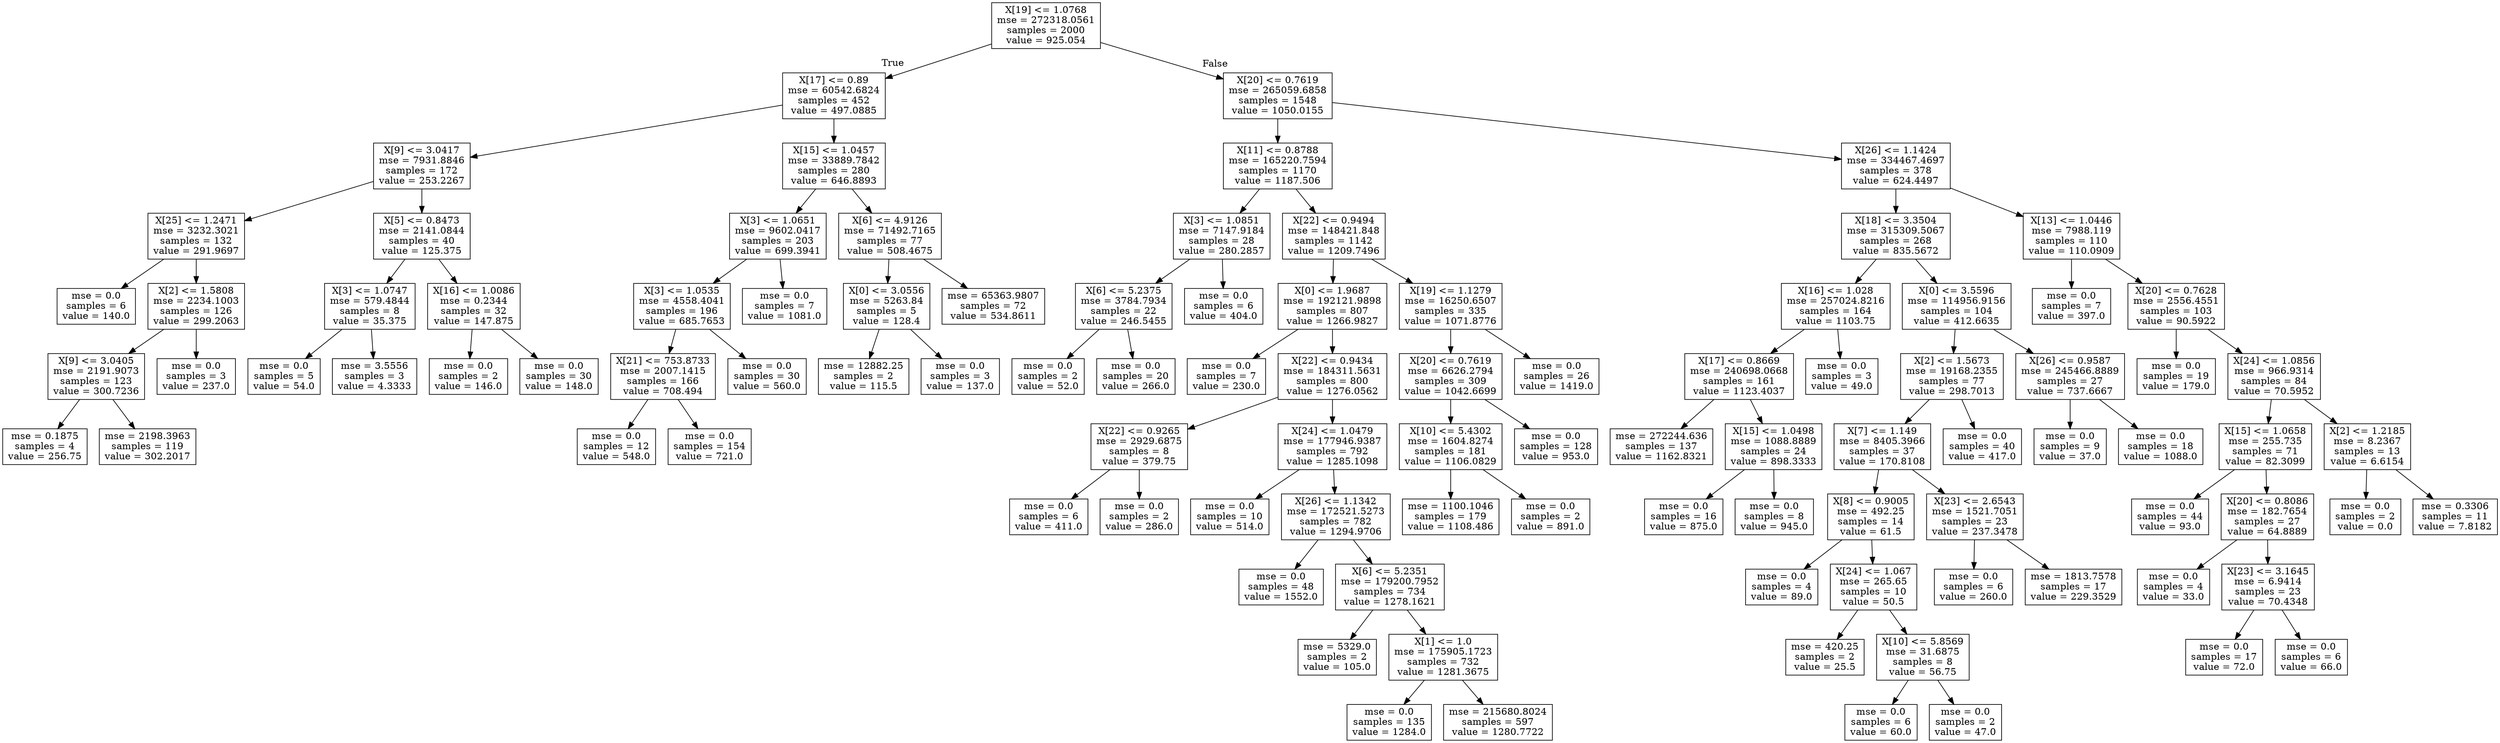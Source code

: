 digraph Tree {
node [shape=box] ;
0 [label="X[19] <= 1.0768\nmse = 272318.0561\nsamples = 2000\nvalue = 925.054"] ;
1 [label="X[17] <= 0.89\nmse = 60542.6824\nsamples = 452\nvalue = 497.0885"] ;
0 -> 1 [labeldistance=2.5, labelangle=45, headlabel="True"] ;
2 [label="X[9] <= 3.0417\nmse = 7931.8846\nsamples = 172\nvalue = 253.2267"] ;
1 -> 2 ;
3 [label="X[25] <= 1.2471\nmse = 3232.3021\nsamples = 132\nvalue = 291.9697"] ;
2 -> 3 ;
4 [label="mse = 0.0\nsamples = 6\nvalue = 140.0"] ;
3 -> 4 ;
5 [label="X[2] <= 1.5808\nmse = 2234.1003\nsamples = 126\nvalue = 299.2063"] ;
3 -> 5 ;
6 [label="X[9] <= 3.0405\nmse = 2191.9073\nsamples = 123\nvalue = 300.7236"] ;
5 -> 6 ;
7 [label="mse = 0.1875\nsamples = 4\nvalue = 256.75"] ;
6 -> 7 ;
8 [label="mse = 2198.3963\nsamples = 119\nvalue = 302.2017"] ;
6 -> 8 ;
9 [label="mse = 0.0\nsamples = 3\nvalue = 237.0"] ;
5 -> 9 ;
10 [label="X[5] <= 0.8473\nmse = 2141.0844\nsamples = 40\nvalue = 125.375"] ;
2 -> 10 ;
11 [label="X[3] <= 1.0747\nmse = 579.4844\nsamples = 8\nvalue = 35.375"] ;
10 -> 11 ;
12 [label="mse = 0.0\nsamples = 5\nvalue = 54.0"] ;
11 -> 12 ;
13 [label="mse = 3.5556\nsamples = 3\nvalue = 4.3333"] ;
11 -> 13 ;
14 [label="X[16] <= 1.0086\nmse = 0.2344\nsamples = 32\nvalue = 147.875"] ;
10 -> 14 ;
15 [label="mse = 0.0\nsamples = 2\nvalue = 146.0"] ;
14 -> 15 ;
16 [label="mse = 0.0\nsamples = 30\nvalue = 148.0"] ;
14 -> 16 ;
17 [label="X[15] <= 1.0457\nmse = 33889.7842\nsamples = 280\nvalue = 646.8893"] ;
1 -> 17 ;
18 [label="X[3] <= 1.0651\nmse = 9602.0417\nsamples = 203\nvalue = 699.3941"] ;
17 -> 18 ;
19 [label="X[3] <= 1.0535\nmse = 4558.4041\nsamples = 196\nvalue = 685.7653"] ;
18 -> 19 ;
20 [label="X[21] <= 753.8733\nmse = 2007.1415\nsamples = 166\nvalue = 708.494"] ;
19 -> 20 ;
21 [label="mse = 0.0\nsamples = 12\nvalue = 548.0"] ;
20 -> 21 ;
22 [label="mse = 0.0\nsamples = 154\nvalue = 721.0"] ;
20 -> 22 ;
23 [label="mse = 0.0\nsamples = 30\nvalue = 560.0"] ;
19 -> 23 ;
24 [label="mse = 0.0\nsamples = 7\nvalue = 1081.0"] ;
18 -> 24 ;
25 [label="X[6] <= 4.9126\nmse = 71492.7165\nsamples = 77\nvalue = 508.4675"] ;
17 -> 25 ;
26 [label="X[0] <= 3.0556\nmse = 5263.84\nsamples = 5\nvalue = 128.4"] ;
25 -> 26 ;
27 [label="mse = 12882.25\nsamples = 2\nvalue = 115.5"] ;
26 -> 27 ;
28 [label="mse = 0.0\nsamples = 3\nvalue = 137.0"] ;
26 -> 28 ;
29 [label="mse = 65363.9807\nsamples = 72\nvalue = 534.8611"] ;
25 -> 29 ;
30 [label="X[20] <= 0.7619\nmse = 265059.6858\nsamples = 1548\nvalue = 1050.0155"] ;
0 -> 30 [labeldistance=2.5, labelangle=-45, headlabel="False"] ;
31 [label="X[11] <= 0.8788\nmse = 165220.7594\nsamples = 1170\nvalue = 1187.506"] ;
30 -> 31 ;
32 [label="X[3] <= 1.0851\nmse = 7147.9184\nsamples = 28\nvalue = 280.2857"] ;
31 -> 32 ;
33 [label="X[6] <= 5.2375\nmse = 3784.7934\nsamples = 22\nvalue = 246.5455"] ;
32 -> 33 ;
34 [label="mse = 0.0\nsamples = 2\nvalue = 52.0"] ;
33 -> 34 ;
35 [label="mse = 0.0\nsamples = 20\nvalue = 266.0"] ;
33 -> 35 ;
36 [label="mse = 0.0\nsamples = 6\nvalue = 404.0"] ;
32 -> 36 ;
37 [label="X[22] <= 0.9494\nmse = 148421.848\nsamples = 1142\nvalue = 1209.7496"] ;
31 -> 37 ;
38 [label="X[0] <= 1.9687\nmse = 192121.9898\nsamples = 807\nvalue = 1266.9827"] ;
37 -> 38 ;
39 [label="mse = 0.0\nsamples = 7\nvalue = 230.0"] ;
38 -> 39 ;
40 [label="X[22] <= 0.9434\nmse = 184311.5631\nsamples = 800\nvalue = 1276.0562"] ;
38 -> 40 ;
41 [label="X[22] <= 0.9265\nmse = 2929.6875\nsamples = 8\nvalue = 379.75"] ;
40 -> 41 ;
42 [label="mse = 0.0\nsamples = 6\nvalue = 411.0"] ;
41 -> 42 ;
43 [label="mse = 0.0\nsamples = 2\nvalue = 286.0"] ;
41 -> 43 ;
44 [label="X[24] <= 1.0479\nmse = 177946.9387\nsamples = 792\nvalue = 1285.1098"] ;
40 -> 44 ;
45 [label="mse = 0.0\nsamples = 10\nvalue = 514.0"] ;
44 -> 45 ;
46 [label="X[26] <= 1.1342\nmse = 172521.5273\nsamples = 782\nvalue = 1294.9706"] ;
44 -> 46 ;
47 [label="mse = 0.0\nsamples = 48\nvalue = 1552.0"] ;
46 -> 47 ;
48 [label="X[6] <= 5.2351\nmse = 179200.7952\nsamples = 734\nvalue = 1278.1621"] ;
46 -> 48 ;
49 [label="mse = 5329.0\nsamples = 2\nvalue = 105.0"] ;
48 -> 49 ;
50 [label="X[1] <= 1.0\nmse = 175905.1723\nsamples = 732\nvalue = 1281.3675"] ;
48 -> 50 ;
51 [label="mse = 0.0\nsamples = 135\nvalue = 1284.0"] ;
50 -> 51 ;
52 [label="mse = 215680.8024\nsamples = 597\nvalue = 1280.7722"] ;
50 -> 52 ;
53 [label="X[19] <= 1.1279\nmse = 16250.6507\nsamples = 335\nvalue = 1071.8776"] ;
37 -> 53 ;
54 [label="X[20] <= 0.7619\nmse = 6626.2794\nsamples = 309\nvalue = 1042.6699"] ;
53 -> 54 ;
55 [label="X[10] <= 5.4302\nmse = 1604.8274\nsamples = 181\nvalue = 1106.0829"] ;
54 -> 55 ;
56 [label="mse = 1100.1046\nsamples = 179\nvalue = 1108.486"] ;
55 -> 56 ;
57 [label="mse = 0.0\nsamples = 2\nvalue = 891.0"] ;
55 -> 57 ;
58 [label="mse = 0.0\nsamples = 128\nvalue = 953.0"] ;
54 -> 58 ;
59 [label="mse = 0.0\nsamples = 26\nvalue = 1419.0"] ;
53 -> 59 ;
60 [label="X[26] <= 1.1424\nmse = 334467.4697\nsamples = 378\nvalue = 624.4497"] ;
30 -> 60 ;
61 [label="X[18] <= 3.3504\nmse = 315309.5067\nsamples = 268\nvalue = 835.5672"] ;
60 -> 61 ;
62 [label="X[16] <= 1.028\nmse = 257024.8216\nsamples = 164\nvalue = 1103.75"] ;
61 -> 62 ;
63 [label="X[17] <= 0.8669\nmse = 240698.0668\nsamples = 161\nvalue = 1123.4037"] ;
62 -> 63 ;
64 [label="mse = 272244.636\nsamples = 137\nvalue = 1162.8321"] ;
63 -> 64 ;
65 [label="X[15] <= 1.0498\nmse = 1088.8889\nsamples = 24\nvalue = 898.3333"] ;
63 -> 65 ;
66 [label="mse = 0.0\nsamples = 16\nvalue = 875.0"] ;
65 -> 66 ;
67 [label="mse = 0.0\nsamples = 8\nvalue = 945.0"] ;
65 -> 67 ;
68 [label="mse = 0.0\nsamples = 3\nvalue = 49.0"] ;
62 -> 68 ;
69 [label="X[0] <= 3.5596\nmse = 114956.9156\nsamples = 104\nvalue = 412.6635"] ;
61 -> 69 ;
70 [label="X[2] <= 1.5673\nmse = 19168.2355\nsamples = 77\nvalue = 298.7013"] ;
69 -> 70 ;
71 [label="X[7] <= 1.149\nmse = 8405.3966\nsamples = 37\nvalue = 170.8108"] ;
70 -> 71 ;
72 [label="X[8] <= 0.9005\nmse = 492.25\nsamples = 14\nvalue = 61.5"] ;
71 -> 72 ;
73 [label="mse = 0.0\nsamples = 4\nvalue = 89.0"] ;
72 -> 73 ;
74 [label="X[24] <= 1.067\nmse = 265.65\nsamples = 10\nvalue = 50.5"] ;
72 -> 74 ;
75 [label="mse = 420.25\nsamples = 2\nvalue = 25.5"] ;
74 -> 75 ;
76 [label="X[10] <= 5.8569\nmse = 31.6875\nsamples = 8\nvalue = 56.75"] ;
74 -> 76 ;
77 [label="mse = 0.0\nsamples = 6\nvalue = 60.0"] ;
76 -> 77 ;
78 [label="mse = 0.0\nsamples = 2\nvalue = 47.0"] ;
76 -> 78 ;
79 [label="X[23] <= 2.6543\nmse = 1521.7051\nsamples = 23\nvalue = 237.3478"] ;
71 -> 79 ;
80 [label="mse = 0.0\nsamples = 6\nvalue = 260.0"] ;
79 -> 80 ;
81 [label="mse = 1813.7578\nsamples = 17\nvalue = 229.3529"] ;
79 -> 81 ;
82 [label="mse = 0.0\nsamples = 40\nvalue = 417.0"] ;
70 -> 82 ;
83 [label="X[26] <= 0.9587\nmse = 245466.8889\nsamples = 27\nvalue = 737.6667"] ;
69 -> 83 ;
84 [label="mse = 0.0\nsamples = 9\nvalue = 37.0"] ;
83 -> 84 ;
85 [label="mse = 0.0\nsamples = 18\nvalue = 1088.0"] ;
83 -> 85 ;
86 [label="X[13] <= 1.0446\nmse = 7988.119\nsamples = 110\nvalue = 110.0909"] ;
60 -> 86 ;
87 [label="mse = 0.0\nsamples = 7\nvalue = 397.0"] ;
86 -> 87 ;
88 [label="X[20] <= 0.7628\nmse = 2556.4551\nsamples = 103\nvalue = 90.5922"] ;
86 -> 88 ;
89 [label="mse = 0.0\nsamples = 19\nvalue = 179.0"] ;
88 -> 89 ;
90 [label="X[24] <= 1.0856\nmse = 966.9314\nsamples = 84\nvalue = 70.5952"] ;
88 -> 90 ;
91 [label="X[15] <= 1.0658\nmse = 255.735\nsamples = 71\nvalue = 82.3099"] ;
90 -> 91 ;
92 [label="mse = 0.0\nsamples = 44\nvalue = 93.0"] ;
91 -> 92 ;
93 [label="X[20] <= 0.8086\nmse = 182.7654\nsamples = 27\nvalue = 64.8889"] ;
91 -> 93 ;
94 [label="mse = 0.0\nsamples = 4\nvalue = 33.0"] ;
93 -> 94 ;
95 [label="X[23] <= 3.1645\nmse = 6.9414\nsamples = 23\nvalue = 70.4348"] ;
93 -> 95 ;
96 [label="mse = 0.0\nsamples = 17\nvalue = 72.0"] ;
95 -> 96 ;
97 [label="mse = 0.0\nsamples = 6\nvalue = 66.0"] ;
95 -> 97 ;
98 [label="X[2] <= 1.2185\nmse = 8.2367\nsamples = 13\nvalue = 6.6154"] ;
90 -> 98 ;
99 [label="mse = 0.0\nsamples = 2\nvalue = 0.0"] ;
98 -> 99 ;
100 [label="mse = 0.3306\nsamples = 11\nvalue = 7.8182"] ;
98 -> 100 ;
}